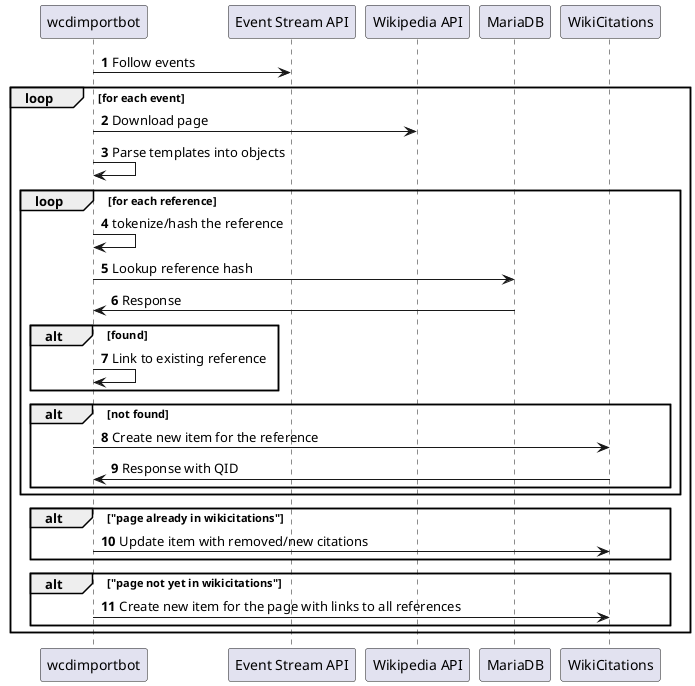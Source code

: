 @startuml
'https://plantuml.com/sequence-diagram

autonumber
wcdimportbot -> "Event Stream API": Follow events
loop for each event
    wcdimportbot -> "Wikipedia API": Download page
    wcdimportbot -> wcdimportbot: Parse templates into objects
    loop for each reference
        wcdimportbot -> wcdimportbot: tokenize/hash the reference
        wcdimportbot -> MariaDB: Lookup reference hash
        MariaDB -> wcdimportbot: Response
        alt found
            wcdimportbot -> wcdimportbot: Link to existing reference
        end
        alt not found
            wcdimportbot -> WikiCitations: Create new item for the reference
            WikiCitations -> wcdimportbot: Response with QID
        end
    end
    alt "page already in wikicitations"
        wcdimportbot -> WikiCitations: Update item with removed/new citations
    end
    alt "page not yet in wikicitations"
        wcdimportbot -> WikiCitations: Create new item for the page with links to all references
    end
end
@enduml